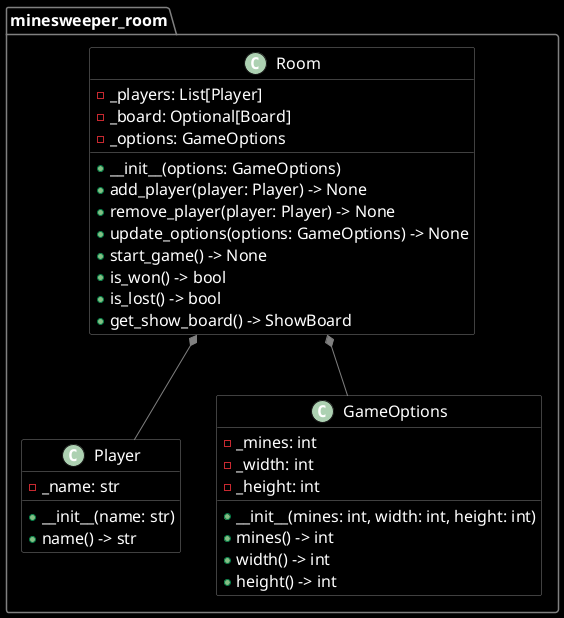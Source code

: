 @startuml minesweeper_room

skinparam {

    DefaultFontColor White
    DefaultFontName Monospace
    DefaultFontSize 16
    DefaultBorderColor White
    ArrowColor Gray

    BackgroundColor Black
    BorderColor Gray
    FontColor White

    class {
        BackgroundColor Black
        BorderColor Gray
    }

    package {
        BackgroundColor Black
        BorderColor Gray
    }

}

!define List(T) List[T]
!define string str
!define Optional(T) Optional[T]
!define Dict(T, U) Dict[T, U]

package minesweeper_room {

    class Player {

        - _name: string

        + __init__(name: str)
        + name() -> str

    }

    class GameOptions {

        - _mines: int
        - _width: int
        - _height: int

        + __init__(mines: int, width: int, height: int)
        + mines() -> int
        + width() -> int
        + height() -> int

    }

    class Room {

        - _players: List(Player)
        - _board: Optional(Board)
        - _options: GameOptions

        + __init__(options: GameOptions)
        + add_player(player: Player) -> None
        + remove_player(player: Player) -> None
        + update_options(options: GameOptions) -> None
        + start_game() -> None
        + is_won() -> bool
        + is_lost() -> bool
        + get_show_board() -> ShowBoard

    }

    Room *-- Player
    Room *-- GameOptions

}

@enduml
